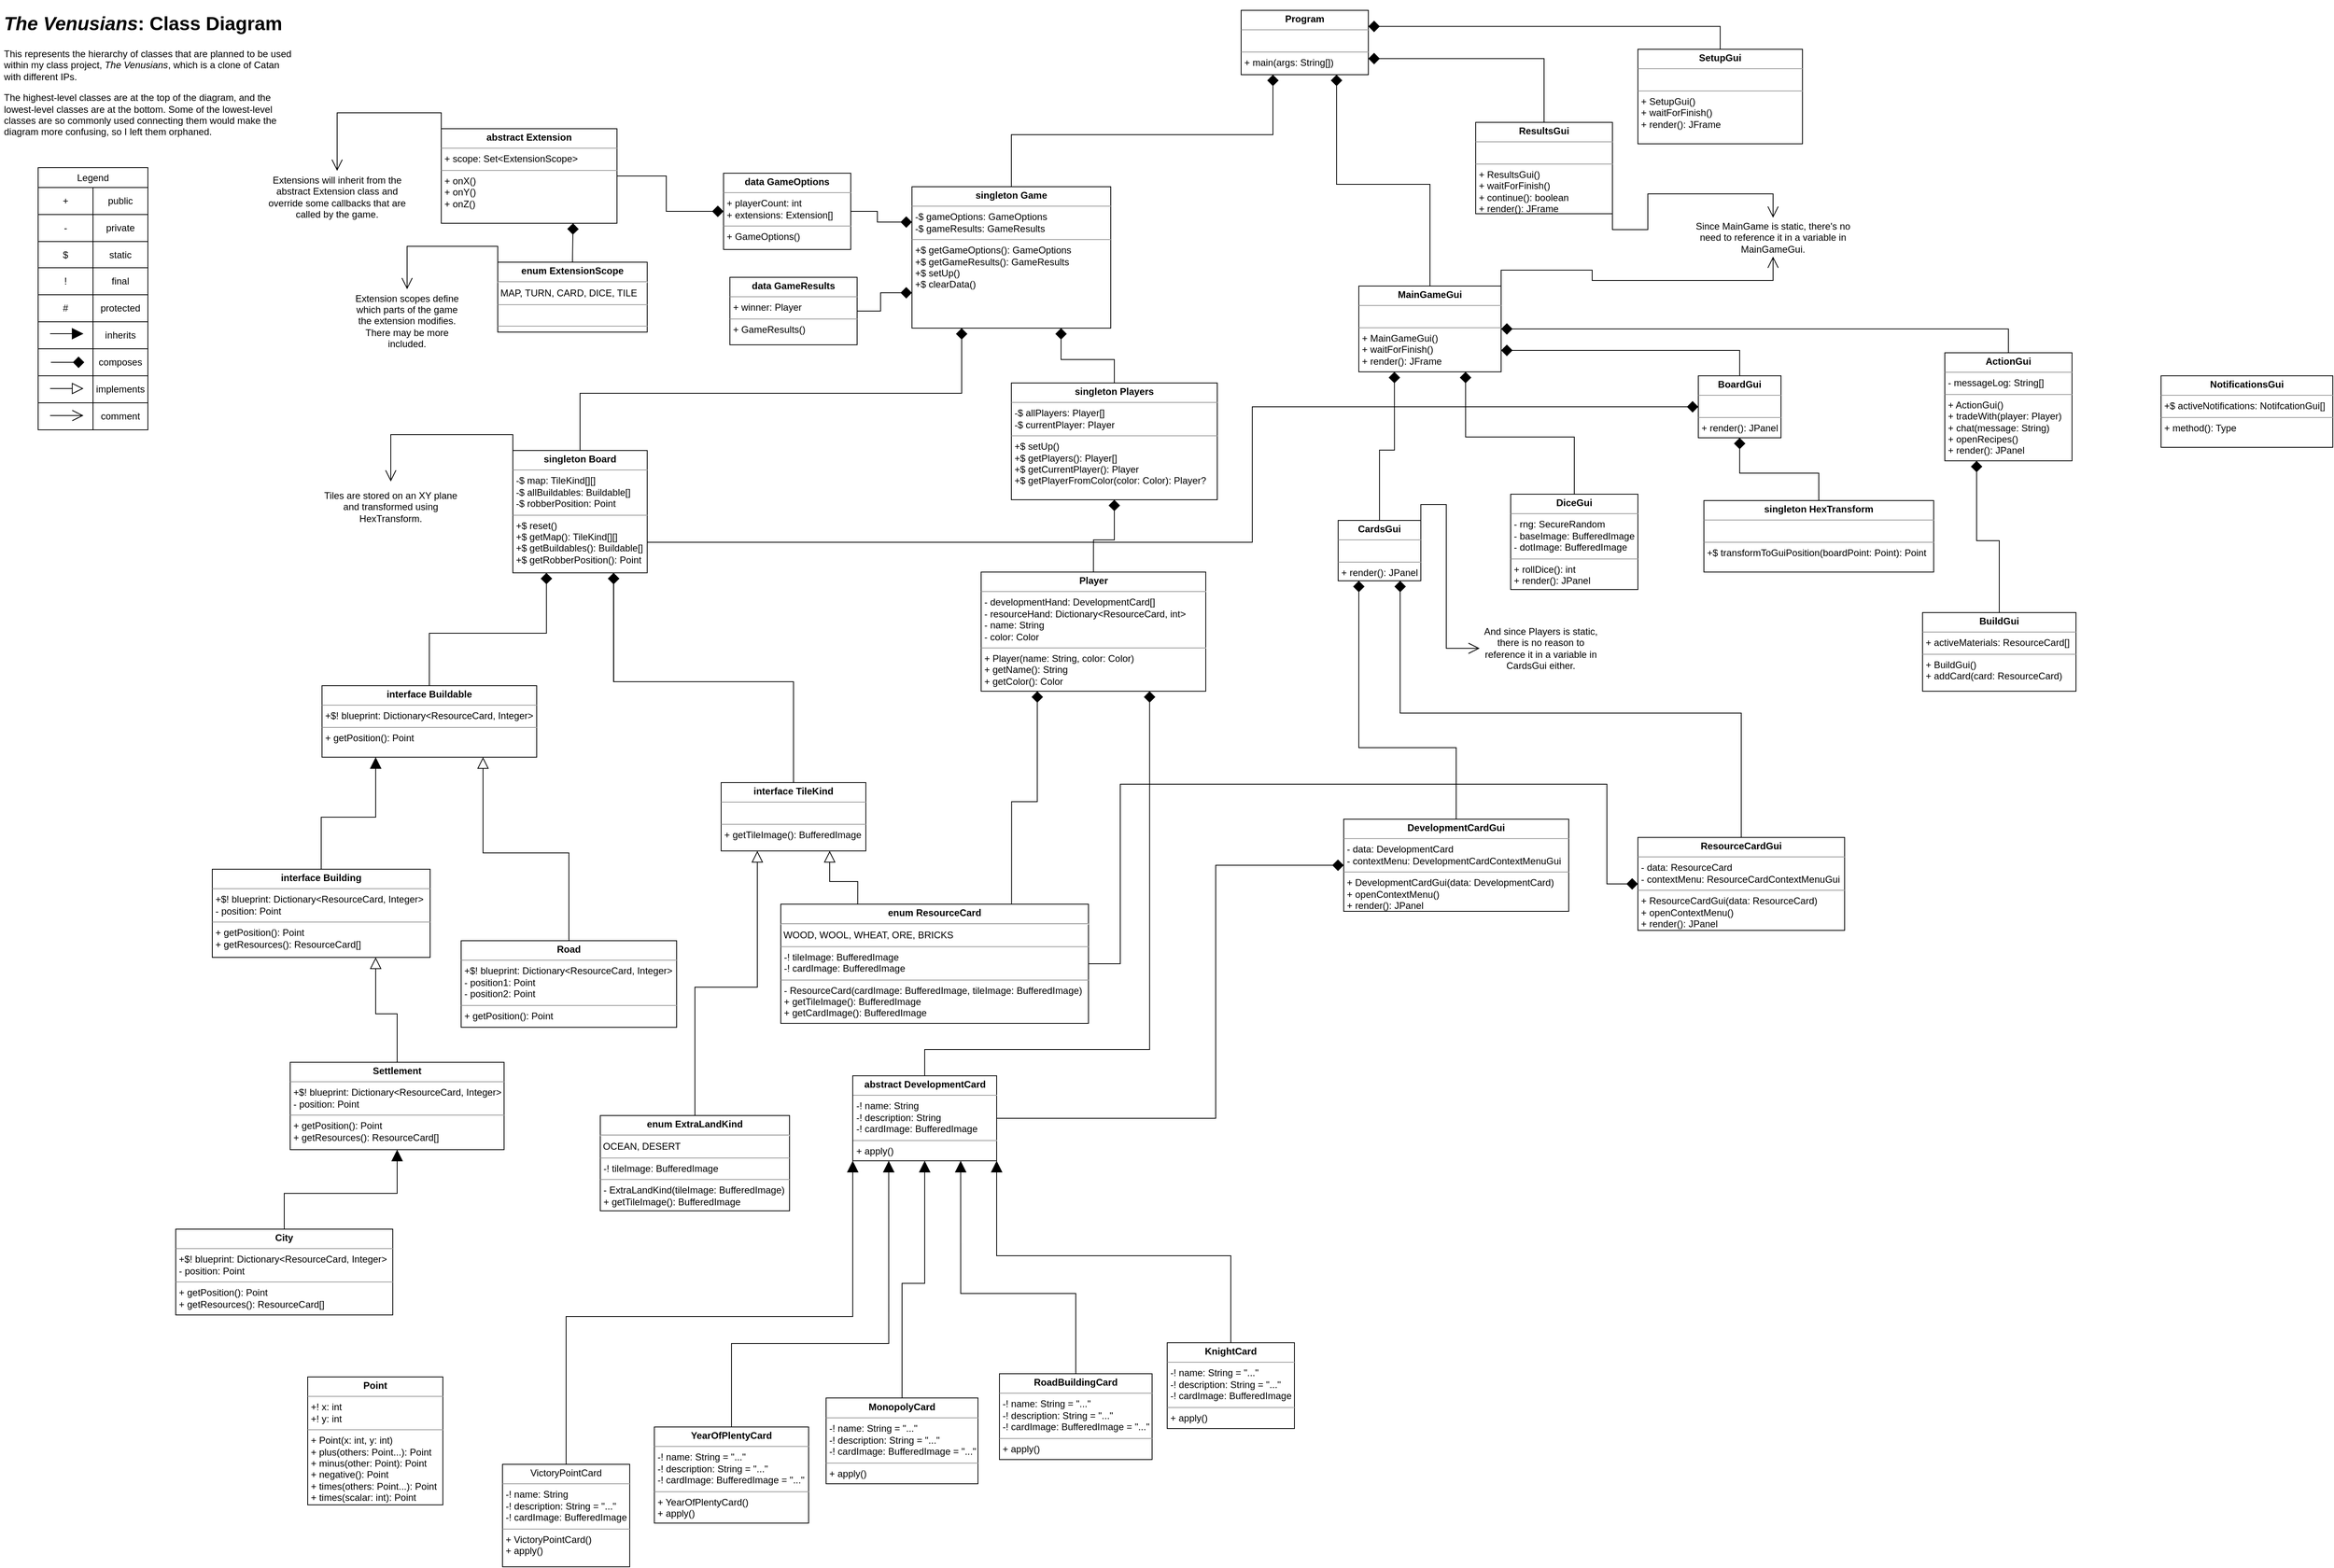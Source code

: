 <mxfile version="15.3.8" type="device"><diagram id="CgwqwNtEmb3e3rUDfWyx" name="Page-1"><mxGraphModel dx="1024" dy="771" grid="0" gridSize="10" guides="1" tooltips="1" connect="1" arrows="1" fold="1" page="1" pageScale="1" pageWidth="1654" pageHeight="2338" math="0" shadow="0"><root><mxCell id="0"/><mxCell id="1" parent="0"/><mxCell id="dPyYBW3zbcXBtMufSd-f-1" value="&lt;p style=&quot;margin: 0px ; margin-top: 4px ; text-align: center&quot;&gt;&lt;b&gt;Program&lt;/b&gt;&lt;/p&gt;&lt;hr size=&quot;1&quot;&gt;&lt;p style=&quot;margin: 0px ; margin-left: 4px&quot;&gt;&lt;br&gt;&lt;/p&gt;&lt;hr size=&quot;1&quot;&gt;&lt;p style=&quot;margin: 0px ; margin-left: 4px&quot;&gt;+ main(args: String[])&lt;/p&gt;" style="verticalAlign=top;align=left;overflow=fill;fontSize=12;fontFamily=Helvetica;html=1;" parent="1" vertex="1"><mxGeometry x="1580" y="30" width="160" height="81" as="geometry"/></mxCell><mxCell id="dPyYBW3zbcXBtMufSd-f-11" style="edgeStyle=orthogonalEdgeStyle;rounded=0;orthogonalLoop=1;jettySize=auto;html=1;exitX=0.5;exitY=0;exitDx=0;exitDy=0;entryX=0.25;entryY=1;entryDx=0;entryDy=0;endArrow=diamond;endFill=1;startSize=6;endSize=12;" parent="1" source="dPyYBW3zbcXBtMufSd-f-2" target="dPyYBW3zbcXBtMufSd-f-1" edge="1"><mxGeometry relative="1" as="geometry"/></mxCell><mxCell id="dPyYBW3zbcXBtMufSd-f-2" value="&lt;p style=&quot;margin: 0px ; margin-top: 4px ; text-align: center&quot;&gt;&lt;b&gt;singleton Game&lt;/b&gt;&lt;/p&gt;&lt;hr size=&quot;1&quot;&gt;&lt;p style=&quot;margin: 0px ; margin-left: 4px&quot;&gt;-$ gameOptions: GameOptions&lt;/p&gt;&lt;p style=&quot;margin: 0px ; margin-left: 4px&quot;&gt;-$ gameResults: GameResults&lt;/p&gt;&lt;hr size=&quot;1&quot;&gt;&lt;p style=&quot;margin: 0px ; margin-left: 4px&quot;&gt;+$ getGameOptions(): GameOptions&lt;/p&gt;&lt;p style=&quot;margin: 0px ; margin-left: 4px&quot;&gt;+$ getGameResults(): GameResults&lt;/p&gt;&lt;p style=&quot;margin: 0px ; margin-left: 4px&quot;&gt;+$ setUp()&lt;/p&gt;&lt;p style=&quot;margin: 0px ; margin-left: 4px&quot;&gt;+$ clearData()&lt;/p&gt;" style="verticalAlign=top;align=left;overflow=fill;fontSize=12;fontFamily=Helvetica;html=1;" parent="1" vertex="1"><mxGeometry x="1166" y="252" width="250" height="178" as="geometry"/></mxCell><mxCell id="dPyYBW3zbcXBtMufSd-f-10" style="edgeStyle=orthogonalEdgeStyle;rounded=0;orthogonalLoop=1;jettySize=auto;html=1;exitX=0.5;exitY=0;exitDx=0;exitDy=0;entryX=0.25;entryY=1;entryDx=0;entryDy=0;endArrow=diamond;endFill=1;startSize=6;endSize=12;" parent="1" source="dPyYBW3zbcXBtMufSd-f-3" target="dPyYBW3zbcXBtMufSd-f-2" edge="1"><mxGeometry relative="1" as="geometry"/></mxCell><mxCell id="lQb-4pIWXaa014ZYQfIH-14" style="edgeStyle=orthogonalEdgeStyle;rounded=0;orthogonalLoop=1;jettySize=auto;html=1;exitX=1;exitY=0.75;exitDx=0;exitDy=0;entryX=0;entryY=0.5;entryDx=0;entryDy=0;endArrow=diamond;endFill=1;endSize=12;" parent="1" source="dPyYBW3zbcXBtMufSd-f-3" target="dPyYBW3zbcXBtMufSd-f-30" edge="1"><mxGeometry relative="1" as="geometry"><Array as="points"><mxPoint x="1594" y="699"/><mxPoint x="1594" y="529"/></Array></mxGeometry></mxCell><mxCell id="lQb-4pIWXaa014ZYQfIH-18" style="edgeStyle=orthogonalEdgeStyle;rounded=0;orthogonalLoop=1;jettySize=auto;html=1;exitX=0;exitY=0;exitDx=0;exitDy=0;entryX=0.5;entryY=0;entryDx=0;entryDy=0;endArrow=open;endFill=0;endSize=12;" parent="1" source="dPyYBW3zbcXBtMufSd-f-3" target="lQb-4pIWXaa014ZYQfIH-17" edge="1"><mxGeometry relative="1" as="geometry"/></mxCell><mxCell id="dPyYBW3zbcXBtMufSd-f-3" value="&lt;p style=&quot;margin: 0px ; margin-top: 4px ; text-align: center&quot;&gt;&lt;b&gt;singleton Board&lt;/b&gt;&lt;/p&gt;&lt;hr size=&quot;1&quot;&gt;&lt;p style=&quot;margin: 0px ; margin-left: 4px&quot;&gt;-$ map: TileKind[][]&lt;/p&gt;&lt;p style=&quot;margin: 0px ; margin-left: 4px&quot;&gt;-$ allBuildables: Buildable[]&lt;/p&gt;&lt;p style=&quot;margin: 0px ; margin-left: 4px&quot;&gt;-$ robberPosition: Point&lt;/p&gt;&lt;hr size=&quot;1&quot;&gt;&lt;p style=&quot;margin: 0px ; margin-left: 4px&quot;&gt;+$ reset()&lt;/p&gt;&lt;p style=&quot;margin: 0px ; margin-left: 4px&quot;&gt;+$ getMap(): TileKind[][]&lt;/p&gt;&lt;p style=&quot;margin: 0px ; margin-left: 4px&quot;&gt;+$ getBuildables(): Buildable[]&lt;/p&gt;&lt;p style=&quot;margin: 0px ; margin-left: 4px&quot;&gt;+$ getRobberPosition(): Point&lt;/p&gt;" style="verticalAlign=top;align=left;overflow=fill;fontSize=12;fontFamily=Helvetica;html=1;" parent="1" vertex="1"><mxGeometry x="664" y="584" width="169" height="154" as="geometry"/></mxCell><mxCell id="dPyYBW3zbcXBtMufSd-f-7" style="edgeStyle=orthogonalEdgeStyle;rounded=0;orthogonalLoop=1;jettySize=auto;html=1;exitX=0.5;exitY=0;exitDx=0;exitDy=0;entryX=0.5;entryY=1;entryDx=0;entryDy=0;endArrow=diamond;endFill=1;startSize=6;endSize=12;" parent="1" source="dPyYBW3zbcXBtMufSd-f-4" target="dPyYBW3zbcXBtMufSd-f-5" edge="1"><mxGeometry relative="1" as="geometry"/></mxCell><mxCell id="dPyYBW3zbcXBtMufSd-f-4" value="&lt;p style=&quot;margin: 0px ; margin-top: 4px ; text-align: center&quot;&gt;&lt;b&gt;Player&lt;/b&gt;&lt;/p&gt;&lt;hr size=&quot;1&quot;&gt;&lt;p style=&quot;margin: 0px ; margin-left: 4px&quot;&gt;- developmentHand: DevelopmentCard[]&lt;/p&gt;&lt;p style=&quot;margin: 0px ; margin-left: 4px&quot;&gt;- resourceHand: Dictionary&amp;lt;ResourceCard, int&amp;gt;&lt;/p&gt;&lt;p style=&quot;margin: 0px ; margin-left: 4px&quot;&gt;- name: String&lt;/p&gt;&lt;p style=&quot;margin: 0px ; margin-left: 4px&quot;&gt;- color: Color&lt;/p&gt;&lt;hr size=&quot;1&quot;&gt;&lt;p style=&quot;margin: 0px ; margin-left: 4px&quot;&gt;+ Player(name: String, color: Color)&lt;/p&gt;&lt;p style=&quot;margin: 0px ; margin-left: 4px&quot;&gt;+ getName(): String&lt;/p&gt;&lt;p style=&quot;margin: 0px ; margin-left: 4px&quot;&gt;+ getColor(): Color&lt;/p&gt;" style="verticalAlign=top;align=left;overflow=fill;fontSize=12;fontFamily=Helvetica;html=1;" parent="1" vertex="1"><mxGeometry x="1253" y="737" width="282.5" height="150" as="geometry"/></mxCell><mxCell id="dPyYBW3zbcXBtMufSd-f-8" style="edgeStyle=orthogonalEdgeStyle;rounded=0;orthogonalLoop=1;jettySize=auto;html=1;exitX=0.5;exitY=0;exitDx=0;exitDy=0;entryX=0.75;entryY=1;entryDx=0;entryDy=0;endArrow=diamond;endFill=1;startSize=6;endSize=12;" parent="1" source="dPyYBW3zbcXBtMufSd-f-5" target="dPyYBW3zbcXBtMufSd-f-2" edge="1"><mxGeometry relative="1" as="geometry"/></mxCell><mxCell id="dPyYBW3zbcXBtMufSd-f-5" value="&lt;p style=&quot;margin: 0px ; margin-top: 4px ; text-align: center&quot;&gt;&lt;b&gt;singleton Players&lt;/b&gt;&lt;/p&gt;&lt;hr size=&quot;1&quot;&gt;&lt;p style=&quot;margin: 0px ; margin-left: 4px&quot;&gt;-$ allPlayers: Player[]&lt;/p&gt;&lt;p style=&quot;margin: 0px ; margin-left: 4px&quot;&gt;-$ currentPlayer: Player&lt;/p&gt;&lt;hr size=&quot;1&quot;&gt;&lt;p style=&quot;margin: 0px ; margin-left: 4px&quot;&gt;&lt;span&gt;+$ setUp()&lt;/span&gt;&lt;br&gt;&lt;/p&gt;&lt;p style=&quot;margin: 0px ; margin-left: 4px&quot;&gt;+$ getPlayers(): Player[]&lt;/p&gt;&lt;p style=&quot;margin: 0px ; margin-left: 4px&quot;&gt;+$ getCurrentPlayer(): Player&lt;/p&gt;&lt;p style=&quot;margin: 0px ; margin-left: 4px&quot;&gt;+$ getPlayerFromColor(color: Color): Player?&lt;/p&gt;" style="verticalAlign=top;align=left;overflow=fill;fontSize=12;fontFamily=Helvetica;html=1;" parent="1" vertex="1"><mxGeometry x="1291" y="499" width="259" height="147" as="geometry"/></mxCell><mxCell id="dPyYBW3zbcXBtMufSd-f-9" value="&lt;p style=&quot;margin: 0px ; margin-top: 4px ; text-align: center&quot;&gt;&lt;b&gt;Point&lt;/b&gt;&lt;/p&gt;&lt;hr size=&quot;1&quot;&gt;&lt;p style=&quot;margin: 0px ; margin-left: 4px&quot;&gt;+! x: int&lt;/p&gt;&lt;p style=&quot;margin: 0px ; margin-left: 4px&quot;&gt;+! y: int&lt;/p&gt;&lt;hr size=&quot;1&quot;&gt;&lt;p style=&quot;margin: 0px ; margin-left: 4px&quot;&gt;+ Point(x: int, y: int)&lt;/p&gt;&lt;p style=&quot;margin: 0px ; margin-left: 4px&quot;&gt;+ plus(others: Point...): Point&lt;/p&gt;&lt;p style=&quot;margin: 0px ; margin-left: 4px&quot;&gt;+ minus(other: Point): Point&lt;/p&gt;&lt;p style=&quot;margin: 0px ; margin-left: 4px&quot;&gt;+ negative(): Point&lt;/p&gt;&lt;p style=&quot;margin: 0px ; margin-left: 4px&quot;&gt;+ times(others: Point...): Point&lt;/p&gt;&lt;p style=&quot;margin: 0px ; margin-left: 4px&quot;&gt;+ times(scalar: int): Point&lt;/p&gt;" style="verticalAlign=top;align=left;overflow=fill;fontSize=12;fontFamily=Helvetica;html=1;" parent="1" vertex="1"><mxGeometry x="406" y="1750" width="170" height="161" as="geometry"/></mxCell><mxCell id="dPyYBW3zbcXBtMufSd-f-31" style="edgeStyle=orthogonalEdgeStyle;rounded=0;orthogonalLoop=1;jettySize=auto;html=1;exitX=0.5;exitY=0;exitDx=0;exitDy=0;entryX=0.25;entryY=1;entryDx=0;entryDy=0;endArrow=diamond;endFill=1;startSize=6;endSize=12;" parent="1" source="dPyYBW3zbcXBtMufSd-f-13" target="dPyYBW3zbcXBtMufSd-f-3" edge="1"><mxGeometry relative="1" as="geometry"/></mxCell><mxCell id="dPyYBW3zbcXBtMufSd-f-13" value="&lt;p style=&quot;margin: 0px ; margin-top: 4px ; text-align: center&quot;&gt;&lt;b&gt;interface Buildable&lt;/b&gt;&lt;/p&gt;&lt;hr size=&quot;1&quot;&gt;&lt;p style=&quot;margin: 0px ; margin-left: 4px&quot;&gt;&lt;span&gt;+$! blueprint: Dictionary&amp;lt;ResourceCard, Integer&amp;gt;&lt;/span&gt;&lt;br&gt;&lt;/p&gt;&lt;hr size=&quot;1&quot;&gt;&lt;p style=&quot;margin: 0px ; margin-left: 4px&quot;&gt;+ getPosition(): Point&lt;/p&gt;" style="verticalAlign=top;align=left;overflow=fill;fontSize=12;fontFamily=Helvetica;html=1;" parent="1" vertex="1"><mxGeometry x="424" y="880" width="270" height="90" as="geometry"/></mxCell><mxCell id="dPyYBW3zbcXBtMufSd-f-15" style="edgeStyle=orthogonalEdgeStyle;rounded=0;orthogonalLoop=1;jettySize=auto;html=1;exitX=0.5;exitY=0;exitDx=0;exitDy=0;entryX=0.75;entryY=1;entryDx=0;entryDy=0;endArrow=block;endFill=0;startSize=6;endSize=12;" parent="1" source="dPyYBW3zbcXBtMufSd-f-14" target="dPyYBW3zbcXBtMufSd-f-13" edge="1"><mxGeometry relative="1" as="geometry"/></mxCell><mxCell id="dPyYBW3zbcXBtMufSd-f-14" value="&lt;p style=&quot;margin: 0px ; margin-top: 4px ; text-align: center&quot;&gt;&lt;b&gt;Road&lt;/b&gt;&lt;/p&gt;&lt;hr size=&quot;1&quot;&gt;&lt;p style=&quot;margin: 0px ; margin-left: 4px&quot;&gt;&lt;span&gt;+$! blueprint: Dictionary&amp;lt;ResourceCard, Integer&amp;gt;&lt;/span&gt;&lt;br&gt;&lt;/p&gt;&lt;p style=&quot;margin: 0px ; margin-left: 4px&quot;&gt;&lt;span&gt;- position1: Point&lt;/span&gt;&lt;/p&gt;&lt;p style=&quot;margin: 0px ; margin-left: 4px&quot;&gt;&lt;span&gt;- position2: Point&lt;/span&gt;&lt;/p&gt;&lt;hr size=&quot;1&quot;&gt;&lt;p style=&quot;margin: 0px ; margin-left: 4px&quot;&gt;+ getPosition(): Point&lt;/p&gt;" style="verticalAlign=top;align=left;overflow=fill;fontSize=12;fontFamily=Helvetica;html=1;" parent="1" vertex="1"><mxGeometry x="599" y="1201" width="271" height="109" as="geometry"/></mxCell><mxCell id="dPyYBW3zbcXBtMufSd-f-20" style="edgeStyle=orthogonalEdgeStyle;rounded=0;orthogonalLoop=1;jettySize=auto;html=1;exitX=0.5;exitY=0;exitDx=0;exitDy=0;entryX=0.75;entryY=1;entryDx=0;entryDy=0;endArrow=block;endFill=0;startSize=6;endSize=12;" parent="1" source="dPyYBW3zbcXBtMufSd-f-16" target="dPyYBW3zbcXBtMufSd-f-18" edge="1"><mxGeometry relative="1" as="geometry"/></mxCell><mxCell id="dPyYBW3zbcXBtMufSd-f-16" value="&lt;p style=&quot;margin: 0px ; margin-top: 4px ; text-align: center&quot;&gt;&lt;b&gt;Settlement&lt;/b&gt;&lt;/p&gt;&lt;hr size=&quot;1&quot;&gt;&lt;p style=&quot;margin: 0px ; margin-left: 4px&quot;&gt;+$! blueprint: Dictionary&amp;lt;ResourceCard, Integer&amp;gt;&lt;/p&gt;&lt;p style=&quot;margin: 0px ; margin-left: 4px&quot;&gt;- position: Point&lt;/p&gt;&lt;hr size=&quot;1&quot;&gt;&lt;p style=&quot;margin: 0px ; margin-left: 4px&quot;&gt;+ getPosition(): Point&lt;/p&gt;&lt;p style=&quot;margin: 0px ; margin-left: 4px&quot;&gt;+ getResources(): ResourceCard[]&lt;/p&gt;" style="verticalAlign=top;align=left;overflow=fill;fontSize=12;fontFamily=Helvetica;html=1;" parent="1" vertex="1"><mxGeometry x="384" y="1354" width="269" height="110" as="geometry"/></mxCell><mxCell id="dPyYBW3zbcXBtMufSd-f-21" style="edgeStyle=orthogonalEdgeStyle;rounded=0;orthogonalLoop=1;jettySize=auto;html=1;exitX=0.5;exitY=0;exitDx=0;exitDy=0;entryX=0.5;entryY=1;entryDx=0;entryDy=0;endArrow=block;endFill=1;startSize=6;endSize=12;" parent="1" source="dPyYBW3zbcXBtMufSd-f-17" target="dPyYBW3zbcXBtMufSd-f-16" edge="1"><mxGeometry relative="1" as="geometry"/></mxCell><mxCell id="dPyYBW3zbcXBtMufSd-f-17" value="&lt;p style=&quot;margin: 0px ; margin-top: 4px ; text-align: center&quot;&gt;&lt;b&gt;City&lt;/b&gt;&lt;/p&gt;&lt;hr size=&quot;1&quot;&gt;&lt;p style=&quot;margin: 0px ; margin-left: 4px&quot;&gt;+$! blueprint: Dictionary&amp;lt;ResourceCard, Integer&amp;gt;&lt;/p&gt;&lt;p style=&quot;margin: 0px ; margin-left: 4px&quot;&gt;- position: Point&lt;/p&gt;&lt;hr size=&quot;1&quot;&gt;&lt;p style=&quot;margin: 0px ; margin-left: 4px&quot;&gt;+ getPosition(): Point&lt;/p&gt;&lt;p style=&quot;margin: 0px ; margin-left: 4px&quot;&gt;+ getResources(): ResourceCard[]&lt;/p&gt;" style="verticalAlign=top;align=left;overflow=fill;fontSize=12;fontFamily=Helvetica;html=1;" parent="1" vertex="1"><mxGeometry x="240" y="1564" width="273" height="108" as="geometry"/></mxCell><mxCell id="dPyYBW3zbcXBtMufSd-f-19" style="edgeStyle=orthogonalEdgeStyle;rounded=0;orthogonalLoop=1;jettySize=auto;html=1;exitX=0.5;exitY=0;exitDx=0;exitDy=0;entryX=0.25;entryY=1;entryDx=0;entryDy=0;endArrow=block;endFill=1;startSize=6;endSize=12;" parent="1" source="dPyYBW3zbcXBtMufSd-f-18" target="dPyYBW3zbcXBtMufSd-f-13" edge="1"><mxGeometry relative="1" as="geometry"/></mxCell><mxCell id="dPyYBW3zbcXBtMufSd-f-18" value="&lt;p style=&quot;margin: 0px ; margin-top: 4px ; text-align: center&quot;&gt;&lt;b&gt;interface Building&lt;/b&gt;&lt;/p&gt;&lt;hr size=&quot;1&quot;&gt;&lt;p style=&quot;margin: 0px ; margin-left: 4px&quot;&gt;+$! blueprint: Dictionary&amp;lt;ResourceCard, Integer&amp;gt;&lt;/p&gt;&lt;p style=&quot;margin: 0px ; margin-left: 4px&quot;&gt;- position: Point&lt;/p&gt;&lt;hr size=&quot;1&quot;&gt;&lt;p style=&quot;margin: 0px ; margin-left: 4px&quot;&gt;+ getPosition(): Point&lt;/p&gt;&lt;p style=&quot;margin: 0px ; margin-left: 4px&quot;&gt;+ getResources(): ResourceCard[]&lt;/p&gt;" style="verticalAlign=top;align=left;overflow=fill;fontSize=12;fontFamily=Helvetica;html=1;" parent="1" vertex="1"><mxGeometry x="286" y="1111" width="274" height="111" as="geometry"/></mxCell><mxCell id="dPyYBW3zbcXBtMufSd-f-23" style="edgeStyle=orthogonalEdgeStyle;rounded=0;orthogonalLoop=1;jettySize=auto;html=1;exitX=0.5;exitY=0;exitDx=0;exitDy=0;entryX=0.75;entryY=1;entryDx=0;entryDy=0;endArrow=diamond;endFill=1;startSize=6;endSize=12;" parent="1" source="dPyYBW3zbcXBtMufSd-f-22" target="dPyYBW3zbcXBtMufSd-f-1" edge="1"><mxGeometry relative="1" as="geometry"/></mxCell><mxCell id="lQb-4pIWXaa014ZYQfIH-30" style="edgeStyle=orthogonalEdgeStyle;rounded=0;orthogonalLoop=1;jettySize=auto;html=1;exitX=1;exitY=0;exitDx=0;exitDy=0;entryX=0.5;entryY=1;entryDx=0;entryDy=0;endArrow=open;endFill=0;endSize=12;" parent="1" source="dPyYBW3zbcXBtMufSd-f-22" target="lQb-4pIWXaa014ZYQfIH-9" edge="1"><mxGeometry relative="1" as="geometry"/></mxCell><mxCell id="dPyYBW3zbcXBtMufSd-f-22" value="&lt;p style=&quot;margin: 0px ; margin-top: 4px ; text-align: center&quot;&gt;&lt;b&gt;MainGameGui&lt;/b&gt;&lt;/p&gt;&lt;hr size=&quot;1&quot;&gt;&lt;p style=&quot;margin: 0px ; margin-left: 4px&quot;&gt;&lt;br&gt;&lt;/p&gt;&lt;hr size=&quot;1&quot;&gt;&lt;p style=&quot;margin: 0px ; margin-left: 4px&quot;&gt;+ MainGameGui()&lt;/p&gt;&lt;p style=&quot;margin: 0px ; margin-left: 4px&quot;&gt;+ waitForFinish()&lt;/p&gt;&lt;p style=&quot;margin: 0px ; margin-left: 4px&quot;&gt;+ render(): JFrame&lt;/p&gt;" style="verticalAlign=top;align=left;overflow=fill;fontSize=12;fontFamily=Helvetica;html=1;" parent="1" vertex="1"><mxGeometry x="1728" y="377" width="179" height="108" as="geometry"/></mxCell><mxCell id="dPyYBW3zbcXBtMufSd-f-27" style="edgeStyle=orthogonalEdgeStyle;rounded=0;orthogonalLoop=1;jettySize=auto;html=1;exitX=0.5;exitY=0;exitDx=0;exitDy=0;entryX=1;entryY=0.25;entryDx=0;entryDy=0;endArrow=diamond;endFill=1;startSize=6;endSize=12;" parent="1" source="dPyYBW3zbcXBtMufSd-f-24" target="dPyYBW3zbcXBtMufSd-f-1" edge="1"><mxGeometry relative="1" as="geometry"/></mxCell><mxCell id="dPyYBW3zbcXBtMufSd-f-24" value="&lt;p style=&quot;margin: 0px ; margin-top: 4px ; text-align: center&quot;&gt;&lt;b&gt;SetupGui&lt;/b&gt;&lt;/p&gt;&lt;hr size=&quot;1&quot;&gt;&lt;p style=&quot;margin: 0px ; margin-left: 4px&quot;&gt;&lt;br&gt;&lt;/p&gt;&lt;hr size=&quot;1&quot;&gt;&lt;p style=&quot;margin: 0px ; margin-left: 4px&quot;&gt;+ SetupGui()&lt;/p&gt;&lt;p style=&quot;margin: 0px ; margin-left: 4px&quot;&gt;+ waitForFinish()&lt;/p&gt;&lt;p style=&quot;margin: 0px ; margin-left: 4px&quot;&gt;+ render(): JFrame&lt;/p&gt;" style="verticalAlign=top;align=left;overflow=fill;fontSize=12;fontFamily=Helvetica;html=1;" parent="1" vertex="1"><mxGeometry x="2079" y="79" width="207" height="119" as="geometry"/></mxCell><mxCell id="dPyYBW3zbcXBtMufSd-f-26" style="edgeStyle=orthogonalEdgeStyle;rounded=0;orthogonalLoop=1;jettySize=auto;html=1;exitX=0.5;exitY=0;exitDx=0;exitDy=0;entryX=1;entryY=0.75;entryDx=0;entryDy=0;endArrow=diamond;endFill=1;startSize=6;endSize=12;" parent="1" source="dPyYBW3zbcXBtMufSd-f-25" target="dPyYBW3zbcXBtMufSd-f-1" edge="1"><mxGeometry relative="1" as="geometry"/></mxCell><mxCell id="um70ZHuYlD0APEIAR8yA-4" value="" style="edgeStyle=orthogonalEdgeStyle;rounded=0;orthogonalLoop=1;jettySize=auto;html=1;endArrow=open;endFill=0;endSize=12;exitX=1;exitY=1;exitDx=0;exitDy=0;" parent="1" source="dPyYBW3zbcXBtMufSd-f-25" target="lQb-4pIWXaa014ZYQfIH-9" edge="1"><mxGeometry relative="1" as="geometry"/></mxCell><mxCell id="dPyYBW3zbcXBtMufSd-f-25" value="&lt;p style=&quot;margin: 0px ; margin-top: 4px ; text-align: center&quot;&gt;&lt;b&gt;ResultsGui&lt;/b&gt;&lt;/p&gt;&lt;hr size=&quot;1&quot;&gt;&lt;p style=&quot;margin: 0px ; margin-left: 4px&quot;&gt;&lt;br&gt;&lt;/p&gt;&lt;hr size=&quot;1&quot;&gt;&lt;p style=&quot;margin: 0px ; margin-left: 4px&quot;&gt;+ ResultsGui()&lt;/p&gt;&lt;p style=&quot;margin: 0px ; margin-left: 4px&quot;&gt;+ waitForFinish()&lt;/p&gt;&lt;p style=&quot;margin: 0px ; margin-left: 4px&quot;&gt;+ continue(): boolean&lt;/p&gt;&lt;p style=&quot;margin: 0px ; margin-left: 4px&quot;&gt;+ render(): JFrame&lt;/p&gt;" style="verticalAlign=top;align=left;overflow=fill;fontSize=12;fontFamily=Helvetica;html=1;" parent="1" vertex="1"><mxGeometry x="1875" y="171" width="172" height="115" as="geometry"/></mxCell><mxCell id="dPyYBW3zbcXBtMufSd-f-41" style="edgeStyle=orthogonalEdgeStyle;rounded=0;orthogonalLoop=1;jettySize=auto;html=1;exitX=1;exitY=0.5;exitDx=0;exitDy=0;entryX=0;entryY=0.25;entryDx=0;entryDy=0;endArrow=diamond;endFill=1;startSize=6;endSize=12;" parent="1" source="dPyYBW3zbcXBtMufSd-f-28" target="dPyYBW3zbcXBtMufSd-f-2" edge="1"><mxGeometry relative="1" as="geometry"/></mxCell><mxCell id="dPyYBW3zbcXBtMufSd-f-28" value="&lt;p style=&quot;margin: 0px ; margin-top: 4px ; text-align: center&quot;&gt;&lt;b&gt;data GameOptions&lt;/b&gt;&lt;/p&gt;&lt;hr size=&quot;1&quot;&gt;&lt;p style=&quot;margin: 0px ; margin-left: 4px&quot;&gt;+ playerCount: int&lt;/p&gt;&lt;p style=&quot;margin: 0px ; margin-left: 4px&quot;&gt;+ extensions: Extension[]&lt;/p&gt;&lt;hr size=&quot;1&quot;&gt;&lt;p style=&quot;margin: 0px ; margin-left: 4px&quot;&gt;+ GameOptions()&lt;/p&gt;" style="verticalAlign=top;align=left;overflow=fill;fontSize=12;fontFamily=Helvetica;html=1;" parent="1" vertex="1"><mxGeometry x="929" y="235" width="160" height="96" as="geometry"/></mxCell><mxCell id="dPyYBW3zbcXBtMufSd-f-42" style="edgeStyle=orthogonalEdgeStyle;rounded=0;orthogonalLoop=1;jettySize=auto;html=1;exitX=1;exitY=0.5;exitDx=0;exitDy=0;entryX=0;entryY=0.75;entryDx=0;entryDy=0;endArrow=diamond;endFill=1;startSize=6;endSize=12;" parent="1" source="dPyYBW3zbcXBtMufSd-f-29" target="dPyYBW3zbcXBtMufSd-f-2" edge="1"><mxGeometry relative="1" as="geometry"/></mxCell><mxCell id="dPyYBW3zbcXBtMufSd-f-29" value="&lt;p style=&quot;margin: 0px ; margin-top: 4px ; text-align: center&quot;&gt;&lt;b&gt;data GameResults&lt;/b&gt;&lt;/p&gt;&lt;hr size=&quot;1&quot;&gt;&lt;p style=&quot;margin: 0px ; margin-left: 4px&quot;&gt;+ winner: Player&lt;/p&gt;&lt;hr size=&quot;1&quot;&gt;&lt;p style=&quot;margin: 0px ; margin-left: 4px&quot;&gt;+ GameResults()&lt;/p&gt;" style="verticalAlign=top;align=left;overflow=fill;fontSize=12;fontFamily=Helvetica;html=1;" parent="1" vertex="1"><mxGeometry x="937" y="366" width="160" height="85" as="geometry"/></mxCell><mxCell id="dPyYBW3zbcXBtMufSd-f-43" style="edgeStyle=orthogonalEdgeStyle;rounded=0;orthogonalLoop=1;jettySize=auto;html=1;exitX=0.5;exitY=0;exitDx=0;exitDy=0;entryX=1;entryY=0.75;entryDx=0;entryDy=0;endArrow=diamond;endFill=1;startSize=6;endSize=12;" parent="1" source="dPyYBW3zbcXBtMufSd-f-30" target="dPyYBW3zbcXBtMufSd-f-22" edge="1"><mxGeometry relative="1" as="geometry"/></mxCell><mxCell id="dPyYBW3zbcXBtMufSd-f-30" value="&lt;p style=&quot;margin: 0px ; margin-top: 4px ; text-align: center&quot;&gt;&lt;b&gt;BoardGui&lt;/b&gt;&lt;/p&gt;&lt;hr size=&quot;1&quot;&gt;&lt;p style=&quot;margin: 0px ; margin-left: 4px&quot;&gt;&lt;br&gt;&lt;/p&gt;&lt;hr size=&quot;1&quot;&gt;&lt;p style=&quot;margin: 0px ; margin-left: 4px&quot;&gt;+ render(): JPanel&lt;/p&gt;" style="verticalAlign=top;align=left;overflow=fill;fontSize=12;fontFamily=Helvetica;html=1;" parent="1" vertex="1"><mxGeometry x="2155" y="490" width="104" height="78" as="geometry"/></mxCell><mxCell id="dPyYBW3zbcXBtMufSd-f-37" style="edgeStyle=orthogonalEdgeStyle;rounded=0;orthogonalLoop=1;jettySize=auto;html=1;exitX=0.25;exitY=0;exitDx=0;exitDy=0;entryX=0.75;entryY=1;entryDx=0;entryDy=0;endArrow=block;endFill=0;startSize=6;endSize=12;" parent="1" source="dPyYBW3zbcXBtMufSd-f-32" target="dPyYBW3zbcXBtMufSd-f-35" edge="1"><mxGeometry relative="1" as="geometry"/></mxCell><mxCell id="dPyYBW3zbcXBtMufSd-f-51" style="edgeStyle=orthogonalEdgeStyle;rounded=0;orthogonalLoop=1;jettySize=auto;html=1;exitX=0.75;exitY=0;exitDx=0;exitDy=0;entryX=0.25;entryY=1;entryDx=0;entryDy=0;endArrow=diamond;endFill=1;startSize=6;endSize=12;" parent="1" source="dPyYBW3zbcXBtMufSd-f-32" target="dPyYBW3zbcXBtMufSd-f-4" edge="1"><mxGeometry relative="1" as="geometry"/></mxCell><mxCell id="lQb-4pIWXaa014ZYQfIH-6" style="edgeStyle=orthogonalEdgeStyle;rounded=0;orthogonalLoop=1;jettySize=auto;html=1;exitX=1;exitY=0.5;exitDx=0;exitDy=0;entryX=0;entryY=0.5;entryDx=0;entryDy=0;endArrow=diamond;endFill=1;endSize=12;" parent="1" source="dPyYBW3zbcXBtMufSd-f-32" target="lQb-4pIWXaa014ZYQfIH-2" edge="1"><mxGeometry relative="1" as="geometry"><Array as="points"><mxPoint x="1428" y="1230"/><mxPoint x="1428" y="1004"/><mxPoint x="2040" y="1004"/><mxPoint x="2040" y="1130"/></Array></mxGeometry></mxCell><mxCell id="dPyYBW3zbcXBtMufSd-f-32" value="&lt;p style=&quot;margin: 0px ; margin-top: 4px ; text-align: center&quot;&gt;&lt;b&gt;enum ResourceCard&lt;/b&gt;&lt;/p&gt;&lt;hr&gt;&amp;nbsp;WOOD, WOOL, WHEAT, ORE, BRICKS&lt;hr size=&quot;1&quot;&gt;&lt;p style=&quot;margin: 0px ; margin-left: 4px&quot;&gt;-! tileImage: BufferedImage&lt;/p&gt;&lt;p style=&quot;margin: 0px ; margin-left: 4px&quot;&gt;-! cardImage: BufferedImage&lt;/p&gt;&lt;hr size=&quot;1&quot;&gt;&lt;p style=&quot;margin: 0px ; margin-left: 4px&quot;&gt;- ResourceCard(cardImage: BufferedImage, tileImage: BufferedImage)&lt;/p&gt;&lt;p style=&quot;margin: 0px ; margin-left: 4px&quot;&gt;+ getTileImage(): BufferedImage&lt;/p&gt;&lt;p style=&quot;margin: 0px ; margin-left: 4px&quot;&gt;+ getCardImage(): BufferedImage&lt;/p&gt;" style="verticalAlign=top;align=left;overflow=fill;fontSize=12;fontFamily=Helvetica;html=1;" parent="1" vertex="1"><mxGeometry x="1001" y="1155" width="387" height="150" as="geometry"/></mxCell><mxCell id="dPyYBW3zbcXBtMufSd-f-52" style="edgeStyle=orthogonalEdgeStyle;rounded=0;orthogonalLoop=1;jettySize=auto;html=1;exitX=0.5;exitY=0;exitDx=0;exitDy=0;entryX=0.75;entryY=1;entryDx=0;entryDy=0;endArrow=diamond;endFill=1;startSize=6;endSize=12;" parent="1" source="dPyYBW3zbcXBtMufSd-f-33" target="dPyYBW3zbcXBtMufSd-f-4" edge="1"><mxGeometry relative="1" as="geometry"><Array as="points"><mxPoint x="1182" y="1338"/><mxPoint x="1465" y="1338"/></Array></mxGeometry></mxCell><mxCell id="lQb-4pIWXaa014ZYQfIH-5" style="edgeStyle=orthogonalEdgeStyle;rounded=0;orthogonalLoop=1;jettySize=auto;html=1;exitX=1;exitY=0.5;exitDx=0;exitDy=0;entryX=0;entryY=0.5;entryDx=0;entryDy=0;endArrow=diamond;endFill=1;endSize=12;" parent="1" source="dPyYBW3zbcXBtMufSd-f-33" target="dPyYBW3zbcXBtMufSd-f-48" edge="1"><mxGeometry relative="1" as="geometry"><Array as="points"><mxPoint x="1548" y="1425"/><mxPoint x="1548" y="1106"/></Array></mxGeometry></mxCell><mxCell id="dPyYBW3zbcXBtMufSd-f-33" value="&lt;p style=&quot;margin: 0px ; margin-top: 4px ; text-align: center&quot;&gt;&lt;b&gt;abstract DevelopmentCard&lt;/b&gt;&lt;/p&gt;&lt;hr size=&quot;1&quot;&gt;&lt;p style=&quot;margin: 0px ; margin-left: 4px&quot;&gt;-! name: String&lt;/p&gt;&lt;p style=&quot;margin: 0px ; margin-left: 4px&quot;&gt;-! description: String&lt;/p&gt;&lt;p style=&quot;margin: 0px ; margin-left: 4px&quot;&gt;-! cardImage: BufferedImage&lt;/p&gt;&lt;hr size=&quot;1&quot;&gt;&lt;p style=&quot;margin: 0px ; margin-left: 4px&quot;&gt;+ apply()&lt;/p&gt;" style="verticalAlign=top;align=left;overflow=fill;fontSize=12;fontFamily=Helvetica;html=1;" parent="1" vertex="1"><mxGeometry x="1091.5" y="1371" width="181" height="107" as="geometry"/></mxCell><mxCell id="dPyYBW3zbcXBtMufSd-f-49" style="edgeStyle=orthogonalEdgeStyle;rounded=0;orthogonalLoop=1;jettySize=auto;html=1;exitX=0.5;exitY=0;exitDx=0;exitDy=0;entryX=0.25;entryY=1;entryDx=0;entryDy=0;endArrow=block;endFill=0;startSize=6;endSize=12;" parent="1" source="dPyYBW3zbcXBtMufSd-f-34" target="dPyYBW3zbcXBtMufSd-f-35" edge="1"><mxGeometry relative="1" as="geometry"/></mxCell><mxCell id="dPyYBW3zbcXBtMufSd-f-34" value="&lt;p style=&quot;margin: 0px ; margin-top: 4px ; text-align: center&quot;&gt;&lt;b&gt;enum ExtraLandKind&lt;/b&gt;&lt;/p&gt;&lt;hr&gt;&amp;nbsp;OCEAN, DESERT&lt;hr size=&quot;1&quot;&gt;&lt;p style=&quot;margin: 0px ; margin-left: 4px&quot;&gt;-! tileImage: BufferedImage&lt;/p&gt;&lt;hr size=&quot;1&quot;&gt;&lt;p style=&quot;margin: 0px ; margin-left: 4px&quot;&gt;- ExtraLandKind(tileImage: BufferedImage)&lt;/p&gt;&lt;p style=&quot;margin: 0px ; margin-left: 4px&quot;&gt;+ getTileImage(): BufferedImage&lt;/p&gt;" style="verticalAlign=top;align=left;overflow=fill;fontSize=12;fontFamily=Helvetica;html=1;" parent="1" vertex="1"><mxGeometry x="774" y="1421" width="238" height="120" as="geometry"/></mxCell><mxCell id="dPyYBW3zbcXBtMufSd-f-50" style="edgeStyle=orthogonalEdgeStyle;rounded=0;orthogonalLoop=1;jettySize=auto;html=1;exitX=0.5;exitY=0;exitDx=0;exitDy=0;entryX=0.75;entryY=1;entryDx=0;entryDy=0;endArrow=diamond;endFill=1;startSize=6;endSize=12;" parent="1" source="dPyYBW3zbcXBtMufSd-f-35" target="dPyYBW3zbcXBtMufSd-f-3" edge="1"><mxGeometry relative="1" as="geometry"><mxPoint x="872" y="958" as="targetPoint"/></mxGeometry></mxCell><mxCell id="dPyYBW3zbcXBtMufSd-f-35" value="&lt;p style=&quot;margin: 0px ; margin-top: 4px ; text-align: center&quot;&gt;&lt;b&gt;interface TileKind&lt;/b&gt;&lt;/p&gt;&lt;hr size=&quot;1&quot;&gt;&lt;p style=&quot;margin: 0px ; margin-left: 4px&quot;&gt;&lt;br&gt;&lt;/p&gt;&lt;hr size=&quot;1&quot;&gt;&lt;p style=&quot;margin: 0px ; margin-left: 4px&quot;&gt;+ getTileImage(): BufferedImage&lt;/p&gt;" style="verticalAlign=top;align=left;overflow=fill;fontSize=12;fontFamily=Helvetica;html=1;" parent="1" vertex="1"><mxGeometry x="926" y="1002" width="182" height="86" as="geometry"/></mxCell><mxCell id="dPyYBW3zbcXBtMufSd-f-45" style="edgeStyle=orthogonalEdgeStyle;rounded=0;orthogonalLoop=1;jettySize=auto;html=1;exitX=0.5;exitY=0;exitDx=0;exitDy=0;entryX=0.25;entryY=1;entryDx=0;entryDy=0;endArrow=diamond;endFill=1;startSize=6;endSize=12;" parent="1" source="dPyYBW3zbcXBtMufSd-f-44" target="dPyYBW3zbcXBtMufSd-f-22" edge="1"><mxGeometry relative="1" as="geometry"/></mxCell><mxCell id="lQb-4pIWXaa014ZYQfIH-16" style="edgeStyle=orthogonalEdgeStyle;rounded=0;orthogonalLoop=1;jettySize=auto;html=1;exitX=1;exitY=0;exitDx=0;exitDy=0;entryX=0;entryY=0.5;entryDx=0;entryDy=0;endArrow=open;endFill=0;endSize=12;" parent="1" source="dPyYBW3zbcXBtMufSd-f-44" target="lQb-4pIWXaa014ZYQfIH-15" edge="1"><mxGeometry relative="1" as="geometry"/></mxCell><mxCell id="dPyYBW3zbcXBtMufSd-f-44" value="&lt;p style=&quot;margin: 0px ; margin-top: 4px ; text-align: center&quot;&gt;&lt;b&gt;CardsGui&lt;/b&gt;&lt;/p&gt;&lt;hr size=&quot;1&quot;&gt;&lt;p style=&quot;margin: 0px ; margin-left: 4px&quot;&gt;&lt;br&gt;&lt;/p&gt;&lt;hr size=&quot;1&quot;&gt;&lt;p style=&quot;margin: 0px ; margin-left: 4px&quot;&gt;&lt;span&gt;+ render(): JPanel&lt;/span&gt;&lt;/p&gt;" style="verticalAlign=top;align=left;overflow=fill;fontSize=12;fontFamily=Helvetica;html=1;" parent="1" vertex="1"><mxGeometry x="1702" y="672" width="104" height="76" as="geometry"/></mxCell><mxCell id="dPyYBW3zbcXBtMufSd-f-47" style="edgeStyle=orthogonalEdgeStyle;rounded=0;orthogonalLoop=1;jettySize=auto;html=1;exitX=0.5;exitY=0;exitDx=0;exitDy=0;entryX=0.75;entryY=1;entryDx=0;entryDy=0;endArrow=diamond;endFill=1;startSize=6;endSize=12;" parent="1" source="dPyYBW3zbcXBtMufSd-f-46" target="dPyYBW3zbcXBtMufSd-f-22" edge="1"><mxGeometry relative="1" as="geometry"/></mxCell><mxCell id="dPyYBW3zbcXBtMufSd-f-46" value="&lt;p style=&quot;margin: 0px ; margin-top: 4px ; text-align: center&quot;&gt;&lt;b&gt;DiceGui&lt;/b&gt;&lt;/p&gt;&lt;hr size=&quot;1&quot;&gt;&lt;p style=&quot;margin: 0px ; margin-left: 4px&quot;&gt;- rng: SecureRandom&lt;/p&gt;&lt;p style=&quot;margin: 0px ; margin-left: 4px&quot;&gt;- baseImage: BufferedImage&lt;/p&gt;&lt;p style=&quot;margin: 0px ; margin-left: 4px&quot;&gt;- dotImage: BufferedImage&lt;/p&gt;&lt;hr size=&quot;1&quot;&gt;&lt;p style=&quot;margin: 0px ; margin-left: 4px&quot;&gt;+ rollDice(): int&lt;/p&gt;&lt;p style=&quot;margin: 0px ; margin-left: 4px&quot;&gt;+ render(): JPanel&lt;/p&gt;" style="verticalAlign=top;align=left;overflow=fill;fontSize=12;fontFamily=Helvetica;html=1;" parent="1" vertex="1"><mxGeometry x="1919" y="639" width="160" height="120" as="geometry"/></mxCell><mxCell id="lQb-4pIWXaa014ZYQfIH-4" style="edgeStyle=orthogonalEdgeStyle;rounded=0;orthogonalLoop=1;jettySize=auto;html=1;exitX=0.5;exitY=0;exitDx=0;exitDy=0;entryX=0.25;entryY=1;entryDx=0;entryDy=0;endArrow=diamond;endFill=1;endSize=12;" parent="1" source="dPyYBW3zbcXBtMufSd-f-48" target="dPyYBW3zbcXBtMufSd-f-44" edge="1"><mxGeometry relative="1" as="geometry"><Array as="points"><mxPoint x="1851" y="958"/><mxPoint x="1728" y="958"/></Array></mxGeometry></mxCell><mxCell id="dPyYBW3zbcXBtMufSd-f-48" value="&lt;p style=&quot;margin: 0px ; margin-top: 4px ; text-align: center&quot;&gt;&lt;b&gt;DevelopmentCardGui&lt;/b&gt;&lt;/p&gt;&lt;hr size=&quot;1&quot;&gt;&lt;p style=&quot;margin: 0px ; margin-left: 4px&quot;&gt;- data: DevelopmentCard&lt;/p&gt;&lt;p style=&quot;margin: 0px ; margin-left: 4px&quot;&gt;- contextMenu: DevelopmentCardContextMenuGui&lt;/p&gt;&lt;hr size=&quot;1&quot;&gt;&lt;p style=&quot;margin: 0px ; margin-left: 4px&quot;&gt;+ DevelopmentCardGui(data: DevelopmentCard)&lt;/p&gt;&lt;p style=&quot;margin: 0px ; margin-left: 4px&quot;&gt;+ openContextMenu()&lt;/p&gt;&lt;p style=&quot;margin: 0px ; margin-left: 4px&quot;&gt;+ render(): JPanel&lt;/p&gt;" style="verticalAlign=top;align=left;overflow=fill;fontSize=12;fontFamily=Helvetica;html=1;" parent="1" vertex="1"><mxGeometry x="1709" y="1048" width="283" height="116" as="geometry"/></mxCell><mxCell id="dPyYBW3zbcXBtMufSd-f-62" style="edgeStyle=orthogonalEdgeStyle;rounded=0;orthogonalLoop=1;jettySize=auto;html=1;exitX=0.5;exitY=0;exitDx=0;exitDy=0;entryX=1;entryY=1;entryDx=0;entryDy=0;endArrow=block;endFill=1;startSize=6;endSize=12;" parent="1" source="dPyYBW3zbcXBtMufSd-f-53" target="dPyYBW3zbcXBtMufSd-f-33" edge="1"><mxGeometry relative="1" as="geometry"/></mxCell><mxCell id="dPyYBW3zbcXBtMufSd-f-53" value="&lt;p style=&quot;margin: 0px ; margin-top: 4px ; text-align: center&quot;&gt;&lt;b&gt;KnightCard&lt;/b&gt;&lt;/p&gt;&lt;hr size=&quot;1&quot;&gt;&lt;p style=&quot;margin: 0px ; margin-left: 4px&quot;&gt;&lt;span&gt;-! name: String = &quot;...&quot;&lt;/span&gt;&lt;br&gt;&lt;/p&gt;&lt;p style=&quot;margin: 0px ; margin-left: 4px&quot;&gt;-! description: String = &quot;...&quot;&lt;/p&gt;&lt;p style=&quot;margin: 0px ; margin-left: 4px&quot;&gt;-! cardImage: BufferedImage&lt;/p&gt;&lt;hr size=&quot;1&quot;&gt;&lt;p style=&quot;margin: 0px ; margin-left: 4px&quot;&gt;+ apply()&lt;/p&gt;" style="verticalAlign=top;align=left;overflow=fill;fontSize=12;fontFamily=Helvetica;html=1;" parent="1" vertex="1"><mxGeometry x="1487" y="1707" width="160" height="108" as="geometry"/></mxCell><mxCell id="dPyYBW3zbcXBtMufSd-f-63" style="edgeStyle=orthogonalEdgeStyle;rounded=0;orthogonalLoop=1;jettySize=auto;html=1;exitX=0.5;exitY=0;exitDx=0;exitDy=0;entryX=0.75;entryY=1;entryDx=0;entryDy=0;endArrow=block;endFill=1;startSize=6;endSize=12;" parent="1" source="dPyYBW3zbcXBtMufSd-f-58" target="dPyYBW3zbcXBtMufSd-f-33" edge="1"><mxGeometry relative="1" as="geometry"><Array as="points"><mxPoint x="1372" y="1645"/><mxPoint x="1227" y="1645"/></Array></mxGeometry></mxCell><mxCell id="dPyYBW3zbcXBtMufSd-f-58" value="&lt;p style=&quot;margin: 0px ; margin-top: 4px ; text-align: center&quot;&gt;&lt;b&gt;RoadBuildingCard&lt;/b&gt;&lt;/p&gt;&lt;hr size=&quot;1&quot;&gt;&lt;p style=&quot;margin: 0px ; margin-left: 4px&quot;&gt;&lt;span&gt;-! name: String = &quot;...&quot;&lt;/span&gt;&lt;br&gt;&lt;/p&gt;&lt;p style=&quot;margin: 0px ; margin-left: 4px&quot;&gt;-! description: String = &quot;...&quot;&lt;/p&gt;&lt;p style=&quot;margin: 0px ; margin-left: 4px&quot;&gt;-! cardImage: BufferedImage = &quot;...&quot;&lt;/p&gt;&lt;hr size=&quot;1&quot;&gt;&lt;p style=&quot;margin: 0px ; margin-left: 4px&quot;&gt;+ apply()&lt;/p&gt;" style="verticalAlign=top;align=left;overflow=fill;fontSize=12;fontFamily=Helvetica;html=1;" parent="1" vertex="1"><mxGeometry x="1276" y="1746" width="192" height="108" as="geometry"/></mxCell><mxCell id="dPyYBW3zbcXBtMufSd-f-64" style="edgeStyle=orthogonalEdgeStyle;rounded=0;orthogonalLoop=1;jettySize=auto;html=1;exitX=0.5;exitY=0;exitDx=0;exitDy=0;entryX=0.5;entryY=1;entryDx=0;entryDy=0;endArrow=block;endFill=1;startSize=6;endSize=12;" parent="1" source="dPyYBW3zbcXBtMufSd-f-59" target="dPyYBW3zbcXBtMufSd-f-33" edge="1"><mxGeometry relative="1" as="geometry"/></mxCell><mxCell id="dPyYBW3zbcXBtMufSd-f-59" value="&lt;p style=&quot;margin: 0px ; margin-top: 4px ; text-align: center&quot;&gt;&lt;b&gt;MonopolyCard&lt;/b&gt;&lt;/p&gt;&lt;hr size=&quot;1&quot;&gt;&lt;p style=&quot;margin: 0px ; margin-left: 4px&quot;&gt;&lt;span&gt;-! name: String = &quot;...&quot;&lt;/span&gt;&lt;br&gt;&lt;/p&gt;&lt;p style=&quot;margin: 0px ; margin-left: 4px&quot;&gt;-! description: String = &quot;...&quot;&lt;/p&gt;&lt;p style=&quot;margin: 0px ; margin-left: 4px&quot;&gt;-! cardImage: BufferedImage = &quot;...&quot;&lt;/p&gt;&lt;hr size=&quot;1&quot;&gt;&lt;p style=&quot;margin: 0px ; margin-left: 4px&quot;&gt;+ apply()&lt;/p&gt;" style="verticalAlign=top;align=left;overflow=fill;fontSize=12;fontFamily=Helvetica;html=1;" parent="1" vertex="1"><mxGeometry x="1058" y="1776.5" width="191" height="108" as="geometry"/></mxCell><mxCell id="dPyYBW3zbcXBtMufSd-f-65" style="edgeStyle=orthogonalEdgeStyle;rounded=0;orthogonalLoop=1;jettySize=auto;html=1;exitX=0.5;exitY=0;exitDx=0;exitDy=0;entryX=0.25;entryY=1;entryDx=0;entryDy=0;endArrow=block;endFill=1;startSize=6;endSize=12;" parent="1" source="dPyYBW3zbcXBtMufSd-f-60" target="dPyYBW3zbcXBtMufSd-f-33" edge="1"><mxGeometry relative="1" as="geometry"><Array as="points"><mxPoint x="939" y="1708"/><mxPoint x="1137" y="1708"/></Array></mxGeometry></mxCell><mxCell id="dPyYBW3zbcXBtMufSd-f-60" value="&lt;p style=&quot;margin: 0px ; margin-top: 4px ; text-align: center&quot;&gt;&lt;b&gt;YearOfPlentyCard&lt;/b&gt;&lt;/p&gt;&lt;hr size=&quot;1&quot;&gt;&lt;p style=&quot;margin: 0px ; margin-left: 4px&quot;&gt;&lt;span&gt;-! name: String = &quot;...&quot;&lt;/span&gt;&lt;br&gt;&lt;/p&gt;&lt;p style=&quot;margin: 0px ; margin-left: 4px&quot;&gt;-! description: String = &quot;...&quot;&lt;/p&gt;&lt;p style=&quot;margin: 0px ; margin-left: 4px&quot;&gt;-! cardImage: BufferedImage = &quot;...&quot;&lt;/p&gt;&lt;hr size=&quot;1&quot;&gt;&lt;p style=&quot;margin: 0px ; margin-left: 4px&quot;&gt;+ YearOfPlentyCard()&lt;/p&gt;&lt;p style=&quot;margin: 0px ; margin-left: 4px&quot;&gt;+ apply()&lt;/p&gt;" style="verticalAlign=top;align=left;overflow=fill;fontSize=12;fontFamily=Helvetica;html=1;" parent="1" vertex="1"><mxGeometry x="842" y="1813" width="194" height="121" as="geometry"/></mxCell><mxCell id="dPyYBW3zbcXBtMufSd-f-66" style="edgeStyle=orthogonalEdgeStyle;rounded=0;orthogonalLoop=1;jettySize=auto;html=1;exitX=0.5;exitY=0;exitDx=0;exitDy=0;entryX=0;entryY=1;entryDx=0;entryDy=0;endArrow=block;endFill=1;startSize=6;endSize=12;" parent="1" source="dPyYBW3zbcXBtMufSd-f-61" target="dPyYBW3zbcXBtMufSd-f-33" edge="1"><mxGeometry relative="1" as="geometry"/></mxCell><mxCell id="dPyYBW3zbcXBtMufSd-f-61" value="&lt;p style=&quot;margin: 0px ; margin-top: 4px ; text-align: center&quot;&gt;VictoryPointCard&lt;/p&gt;&lt;hr size=&quot;1&quot;&gt;&lt;p style=&quot;margin: 0px ; margin-left: 4px&quot;&gt;&lt;span&gt;-! name: String&lt;/span&gt;&lt;br&gt;&lt;/p&gt;&lt;p style=&quot;margin: 0px ; margin-left: 4px&quot;&gt;-! description: String = &quot;...&quot;&lt;/p&gt;&lt;p style=&quot;margin: 0px ; margin-left: 4px&quot;&gt;-! cardImage: BufferedImage&lt;/p&gt;&lt;hr size=&quot;1&quot;&gt;&lt;p style=&quot;margin: 0px ; margin-left: 4px&quot;&gt;+ VictoryPointCard()&lt;/p&gt;&lt;p style=&quot;margin: 0px ; margin-left: 4px&quot;&gt;+ apply()&lt;/p&gt;" style="verticalAlign=top;align=left;overflow=fill;fontSize=12;fontFamily=Helvetica;html=1;" parent="1" vertex="1"><mxGeometry x="651" y="1860" width="160" height="129" as="geometry"/></mxCell><mxCell id="lQb-4pIWXaa014ZYQfIH-7" style="edgeStyle=orthogonalEdgeStyle;rounded=0;orthogonalLoop=1;jettySize=auto;html=1;exitX=0.5;exitY=0;exitDx=0;exitDy=0;entryX=0.75;entryY=1;entryDx=0;entryDy=0;endArrow=diamond;endFill=1;endSize=12;" parent="1" source="lQb-4pIWXaa014ZYQfIH-2" target="dPyYBW3zbcXBtMufSd-f-44" edge="1"><mxGeometry relative="1" as="geometry"/></mxCell><mxCell id="lQb-4pIWXaa014ZYQfIH-2" value="&lt;p style=&quot;margin: 0px ; margin-top: 4px ; text-align: center&quot;&gt;&lt;b&gt;ResourceCardGui&lt;/b&gt;&lt;/p&gt;&lt;hr size=&quot;1&quot;&gt;&lt;p style=&quot;margin: 0px ; margin-left: 4px&quot;&gt;- data: ResourceCard&lt;/p&gt;&lt;p style=&quot;margin: 0px ; margin-left: 4px&quot;&gt;- contextMenu: ResourceCardContextMenuGui&lt;/p&gt;&lt;hr size=&quot;1&quot;&gt;&lt;p style=&quot;margin: 0px ; margin-left: 4px&quot;&gt;+ ResourceCardGui(data: ResourceCard)&lt;/p&gt;&lt;p style=&quot;margin: 0px ; margin-left: 4px&quot;&gt;+ openContextMenu()&lt;/p&gt;&lt;p style=&quot;margin: 0px ; margin-left: 4px&quot;&gt;+ render(): JPanel&lt;/p&gt;" style="verticalAlign=top;align=left;overflow=fill;fontSize=12;fontFamily=Helvetica;html=1;" parent="1" vertex="1"><mxGeometry x="2079" y="1071" width="260" height="117" as="geometry"/></mxCell><mxCell id="lQb-4pIWXaa014ZYQfIH-9" value="Since MainGame is static, there's no need to reference it in a variable in MainGameGui." style="text;html=1;strokeColor=none;fillColor=none;align=center;verticalAlign=middle;whiteSpace=wrap;rounded=0;" parent="1" vertex="1"><mxGeometry x="2146" y="291" width="206" height="49" as="geometry"/></mxCell><mxCell id="lQb-4pIWXaa014ZYQfIH-15" value="And since Players is static, there is no reason to reference it in a variable in CardsGui either." style="text;html=1;strokeColor=none;fillColor=none;align=center;verticalAlign=middle;whiteSpace=wrap;rounded=0;" parent="1" vertex="1"><mxGeometry x="1880" y="802" width="154" height="62" as="geometry"/></mxCell><mxCell id="lQb-4pIWXaa014ZYQfIH-17" value="Tiles are stored on an XY plane and transformed using HexTransform." style="text;html=1;strokeColor=none;fillColor=none;align=center;verticalAlign=middle;whiteSpace=wrap;rounded=0;" parent="1" vertex="1"><mxGeometry x="424" y="623" width="173" height="64" as="geometry"/></mxCell><mxCell id="lQb-4pIWXaa014ZYQfIH-20" style="edgeStyle=orthogonalEdgeStyle;rounded=0;orthogonalLoop=1;jettySize=auto;html=1;exitX=0.5;exitY=0;exitDx=0;exitDy=0;entryX=0.5;entryY=1;entryDx=0;entryDy=0;endArrow=diamond;endFill=1;endSize=12;" parent="1" source="lQb-4pIWXaa014ZYQfIH-19" target="dPyYBW3zbcXBtMufSd-f-30" edge="1"><mxGeometry relative="1" as="geometry"/></mxCell><mxCell id="lQb-4pIWXaa014ZYQfIH-19" value="&lt;p style=&quot;margin: 0px ; margin-top: 4px ; text-align: center&quot;&gt;&lt;b&gt;singleton HexTransform&lt;/b&gt;&lt;/p&gt;&lt;hr size=&quot;1&quot;&gt;&lt;p style=&quot;margin: 0px ; margin-left: 4px&quot;&gt;&lt;br&gt;&lt;/p&gt;&lt;hr size=&quot;1&quot;&gt;&lt;p style=&quot;margin: 0px ; margin-left: 4px&quot;&gt;+$ transformToGuiPosition(boardPoint: Point): Point&lt;/p&gt;" style="verticalAlign=top;align=left;overflow=fill;fontSize=12;fontFamily=Helvetica;html=1;" parent="1" vertex="1"><mxGeometry x="2162" y="647" width="289" height="90" as="geometry"/></mxCell><mxCell id="lQb-4pIWXaa014ZYQfIH-25" style="edgeStyle=orthogonalEdgeStyle;rounded=0;orthogonalLoop=1;jettySize=auto;html=1;exitX=0;exitY=0;exitDx=0;exitDy=0;entryX=0.5;entryY=0;entryDx=0;entryDy=0;endArrow=open;endFill=0;endSize=12;" parent="1" source="lQb-4pIWXaa014ZYQfIH-23" target="lQb-4pIWXaa014ZYQfIH-24" edge="1"><mxGeometry relative="1" as="geometry"/></mxCell><mxCell id="lQb-4pIWXaa014ZYQfIH-26" style="edgeStyle=orthogonalEdgeStyle;rounded=0;orthogonalLoop=1;jettySize=auto;html=1;exitX=1;exitY=0.5;exitDx=0;exitDy=0;entryX=0;entryY=0.5;entryDx=0;entryDy=0;endArrow=diamond;endFill=1;endSize=12;" parent="1" source="lQb-4pIWXaa014ZYQfIH-23" target="dPyYBW3zbcXBtMufSd-f-28" edge="1"><mxGeometry relative="1" as="geometry"/></mxCell><mxCell id="lQb-4pIWXaa014ZYQfIH-23" value="&lt;p style=&quot;margin: 0px ; margin-top: 4px ; text-align: center&quot;&gt;&lt;b&gt;abstract Extension&lt;/b&gt;&lt;/p&gt;&lt;hr size=&quot;1&quot;&gt;&lt;p style=&quot;margin: 0px ; margin-left: 4px&quot;&gt;+ scope: Set&amp;lt;ExtensionScope&amp;gt;&lt;/p&gt;&lt;hr size=&quot;1&quot;&gt;&lt;p style=&quot;margin: 0px ; margin-left: 4px&quot;&gt;+ onX()&lt;/p&gt;&lt;p style=&quot;margin: 0px ; margin-left: 4px&quot;&gt;+ onY()&lt;/p&gt;&lt;p style=&quot;margin: 0px ; margin-left: 4px&quot;&gt;+ onZ()&lt;/p&gt;" style="verticalAlign=top;align=left;overflow=fill;fontSize=12;fontFamily=Helvetica;html=1;" parent="1" vertex="1"><mxGeometry x="574" y="179" width="221" height="119" as="geometry"/></mxCell><mxCell id="lQb-4pIWXaa014ZYQfIH-24" value="Extensions will inherit from the abstract Extension class and override some callbacks that are called by the game." style="text;html=1;strokeColor=none;fillColor=none;align=center;verticalAlign=middle;whiteSpace=wrap;rounded=0;" parent="1" vertex="1"><mxGeometry x="354" y="232" width="178" height="66" as="geometry"/></mxCell><mxCell id="um70ZHuYlD0APEIAR8yA-1" style="edgeStyle=orthogonalEdgeStyle;rounded=0;orthogonalLoop=1;jettySize=auto;html=1;exitX=0.5;exitY=0;exitDx=0;exitDy=0;entryX=0.75;entryY=1;entryDx=0;entryDy=0;endArrow=diamond;endFill=1;endSize=12;" parent="1" source="lQb-4pIWXaa014ZYQfIH-27" target="lQb-4pIWXaa014ZYQfIH-23" edge="1"><mxGeometry relative="1" as="geometry"/></mxCell><mxCell id="um70ZHuYlD0APEIAR8yA-3" style="edgeStyle=orthogonalEdgeStyle;rounded=0;orthogonalLoop=1;jettySize=auto;html=1;exitX=0;exitY=0;exitDx=0;exitDy=0;entryX=0.5;entryY=0;entryDx=0;entryDy=0;endArrow=open;endFill=0;endSize=12;" parent="1" source="lQb-4pIWXaa014ZYQfIH-27" target="um70ZHuYlD0APEIAR8yA-2" edge="1"><mxGeometry relative="1" as="geometry"/></mxCell><mxCell id="lQb-4pIWXaa014ZYQfIH-27" value="&lt;p style=&quot;margin: 0px ; margin-top: 4px ; text-align: center&quot;&gt;&lt;b&gt;enum ExtensionScope&lt;/b&gt;&lt;/p&gt;&lt;hr&gt;&amp;nbsp;MAP, TURN, CARD, DICE, TILE&lt;hr size=&quot;1&quot;&gt;&lt;p style=&quot;margin: 0px ; margin-left: 4px&quot;&gt;&lt;br&gt;&lt;/p&gt;&lt;hr size=&quot;1&quot;&gt;&lt;p style=&quot;margin: 0px ; margin-left: 4px&quot;&gt;&lt;br&gt;&lt;/p&gt;" style="verticalAlign=top;align=left;overflow=fill;fontSize=12;fontFamily=Helvetica;html=1;" parent="1" vertex="1"><mxGeometry x="645" y="347" width="188" height="88" as="geometry"/></mxCell><mxCell id="lQb-4pIWXaa014ZYQfIH-29" style="edgeStyle=orthogonalEdgeStyle;rounded=0;orthogonalLoop=1;jettySize=auto;html=1;exitX=0.5;exitY=0;exitDx=0;exitDy=0;entryX=1;entryY=0.5;entryDx=0;entryDy=0;endArrow=diamond;endFill=1;endSize=12;" parent="1" source="lQb-4pIWXaa014ZYQfIH-28" target="dPyYBW3zbcXBtMufSd-f-22" edge="1"><mxGeometry relative="1" as="geometry"/></mxCell><mxCell id="lQb-4pIWXaa014ZYQfIH-28" value="&lt;p style=&quot;margin: 0px ; margin-top: 4px ; text-align: center&quot;&gt;&lt;b&gt;ActionGui&lt;/b&gt;&lt;/p&gt;&lt;hr size=&quot;1&quot;&gt;&lt;p style=&quot;margin: 0px ; margin-left: 4px&quot;&gt;- messageLog: String[]&lt;/p&gt;&lt;hr size=&quot;1&quot;&gt;&lt;p style=&quot;margin: 0px ; margin-left: 4px&quot;&gt;&lt;span&gt;+ ActionGui()&lt;/span&gt;&lt;/p&gt;&lt;p style=&quot;margin: 0px ; margin-left: 4px&quot;&gt;&lt;span&gt;+ tradeWith(player: Player)&lt;/span&gt;&lt;br&gt;&lt;/p&gt;&lt;p style=&quot;margin: 0px ; margin-left: 4px&quot;&gt;&lt;span&gt;+ chat(message: String)&lt;/span&gt;&lt;/p&gt;&lt;p style=&quot;margin: 0px ; margin-left: 4px&quot;&gt;&lt;span&gt;+ openRecipes()&lt;/span&gt;&lt;/p&gt;&lt;p style=&quot;margin: 0px ; margin-left: 4px&quot;&gt;+ render(): JPanel&lt;/p&gt;" style="verticalAlign=top;align=left;overflow=fill;fontSize=12;fontFamily=Helvetica;html=1;" parent="1" vertex="1"><mxGeometry x="2465" y="461" width="160" height="136" as="geometry"/></mxCell><mxCell id="um70ZHuYlD0APEIAR8yA-2" value="Extension scopes define which parts of the game the extension modifies. There may be more included." style="text;html=1;strokeColor=none;fillColor=none;align=center;verticalAlign=middle;whiteSpace=wrap;rounded=0;" parent="1" vertex="1"><mxGeometry x="458" y="381" width="146" height="80" as="geometry"/></mxCell><mxCell id="um70ZHuYlD0APEIAR8yA-6" style="edgeStyle=orthogonalEdgeStyle;rounded=0;orthogonalLoop=1;jettySize=auto;html=1;exitX=0.5;exitY=0;exitDx=0;exitDy=0;entryX=0.25;entryY=1;entryDx=0;entryDy=0;endArrow=diamond;endFill=1;endSize=12;" parent="1" source="um70ZHuYlD0APEIAR8yA-5" target="lQb-4pIWXaa014ZYQfIH-28" edge="1"><mxGeometry relative="1" as="geometry"/></mxCell><mxCell id="um70ZHuYlD0APEIAR8yA-5" value="&lt;p style=&quot;margin: 0px ; margin-top: 4px ; text-align: center&quot;&gt;&lt;b&gt;BuildGui&lt;/b&gt;&lt;/p&gt;&lt;hr size=&quot;1&quot;&gt;&lt;p style=&quot;margin: 0px ; margin-left: 4px&quot;&gt;+ activeMaterials: ResourceCard[]&lt;/p&gt;&lt;hr size=&quot;1&quot;&gt;&lt;p style=&quot;margin: 0px ; margin-left: 4px&quot;&gt;+ BuildGui()&lt;/p&gt;&lt;p style=&quot;margin: 0px ; margin-left: 4px&quot;&gt;+ addCard(card: ResourceCard)&lt;/p&gt;" style="verticalAlign=top;align=left;overflow=fill;fontSize=12;fontFamily=Helvetica;html=1;" parent="1" vertex="1"><mxGeometry x="2437" y="788" width="193" height="99" as="geometry"/></mxCell><mxCell id="DYeqme0PzdE8hfWVXoiH-2" style="edgeStyle=orthogonalEdgeStyle;rounded=0;orthogonalLoop=1;jettySize=auto;html=1;exitX=0.5;exitY=0;exitDx=0;exitDy=0;entryX=0.75;entryY=1;entryDx=0;entryDy=0;endArrow=diamond;endFill=1;startSize=6;endSize=12;" parent="1" source="dPyYBW3zbcXBtMufSd-f-35" target="dPyYBW3zbcXBtMufSd-f-3" edge="1"><mxGeometry relative="1" as="geometry"><mxPoint x="790.75" y="738" as="targetPoint"/><mxPoint x="1017" y="1002" as="sourcePoint"/><Array as="points"><mxPoint x="1017" y="875"/><mxPoint x="791" y="875"/></Array></mxGeometry></mxCell><mxCell id="_owwhvrby4gD4M1To6Ib-1" value="Legend" style="shape=table;html=1;whiteSpace=wrap;startSize=25;container=1;collapsible=0;childLayout=tableLayout;" parent="1" vertex="1"><mxGeometry x="67" y="228" width="138" height="330" as="geometry"/></mxCell><mxCell id="_owwhvrby4gD4M1To6Ib-2" value="" style="shape=partialRectangle;html=1;whiteSpace=wrap;collapsible=0;dropTarget=0;pointerEvents=0;fillColor=none;top=0;left=0;bottom=0;right=0;points=[[0,0.5],[1,0.5]];portConstraint=eastwest;" parent="_owwhvrby4gD4M1To6Ib-1" vertex="1"><mxGeometry y="25" width="138" height="34" as="geometry"/></mxCell><mxCell id="_owwhvrby4gD4M1To6Ib-3" value="+" style="shape=partialRectangle;html=1;whiteSpace=wrap;connectable=0;fillColor=none;top=0;left=0;bottom=0;right=0;overflow=hidden;pointerEvents=1;" parent="_owwhvrby4gD4M1To6Ib-2" vertex="1"><mxGeometry width="69" height="34" as="geometry"><mxRectangle width="69" height="34" as="alternateBounds"/></mxGeometry></mxCell><mxCell id="_owwhvrby4gD4M1To6Ib-4" value="public" style="shape=partialRectangle;html=1;whiteSpace=wrap;connectable=0;fillColor=none;top=0;left=0;bottom=0;right=0;overflow=hidden;pointerEvents=1;" parent="_owwhvrby4gD4M1To6Ib-2" vertex="1"><mxGeometry x="69" width="69" height="34" as="geometry"><mxRectangle width="69" height="34" as="alternateBounds"/></mxGeometry></mxCell><mxCell id="_owwhvrby4gD4M1To6Ib-5" value="" style="shape=partialRectangle;html=1;whiteSpace=wrap;collapsible=0;dropTarget=0;pointerEvents=0;fillColor=none;top=0;left=0;bottom=0;right=0;points=[[0,0.5],[1,0.5]];portConstraint=eastwest;" parent="_owwhvrby4gD4M1To6Ib-1" vertex="1"><mxGeometry y="59" width="138" height="34" as="geometry"/></mxCell><mxCell id="_owwhvrby4gD4M1To6Ib-6" value="-" style="shape=partialRectangle;html=1;whiteSpace=wrap;connectable=0;fillColor=none;top=0;left=0;bottom=0;right=0;overflow=hidden;pointerEvents=1;" parent="_owwhvrby4gD4M1To6Ib-5" vertex="1"><mxGeometry width="69" height="34" as="geometry"><mxRectangle width="69" height="34" as="alternateBounds"/></mxGeometry></mxCell><mxCell id="_owwhvrby4gD4M1To6Ib-7" value="private" style="shape=partialRectangle;html=1;whiteSpace=wrap;connectable=0;fillColor=none;top=0;left=0;bottom=0;right=0;overflow=hidden;pointerEvents=1;" parent="_owwhvrby4gD4M1To6Ib-5" vertex="1"><mxGeometry x="69" width="69" height="34" as="geometry"><mxRectangle width="69" height="34" as="alternateBounds"/></mxGeometry></mxCell><mxCell id="_owwhvrby4gD4M1To6Ib-8" value="" style="shape=partialRectangle;html=1;whiteSpace=wrap;collapsible=0;dropTarget=0;pointerEvents=0;fillColor=none;top=0;left=0;bottom=0;right=0;points=[[0,0.5],[1,0.5]];portConstraint=eastwest;" parent="_owwhvrby4gD4M1To6Ib-1" vertex="1"><mxGeometry y="93" width="138" height="33" as="geometry"/></mxCell><mxCell id="_owwhvrby4gD4M1To6Ib-9" value="$" style="shape=partialRectangle;html=1;whiteSpace=wrap;connectable=0;fillColor=none;top=0;left=0;bottom=0;right=0;overflow=hidden;pointerEvents=1;" parent="_owwhvrby4gD4M1To6Ib-8" vertex="1"><mxGeometry width="69" height="33" as="geometry"><mxRectangle width="69" height="33" as="alternateBounds"/></mxGeometry></mxCell><mxCell id="_owwhvrby4gD4M1To6Ib-10" value="static" style="shape=partialRectangle;html=1;whiteSpace=wrap;connectable=0;fillColor=none;top=0;left=0;bottom=0;right=0;overflow=hidden;pointerEvents=1;" parent="_owwhvrby4gD4M1To6Ib-8" vertex="1"><mxGeometry x="69" width="69" height="33" as="geometry"><mxRectangle width="69" height="33" as="alternateBounds"/></mxGeometry></mxCell><mxCell id="_owwhvrby4gD4M1To6Ib-11" style="shape=partialRectangle;html=1;whiteSpace=wrap;collapsible=0;dropTarget=0;pointerEvents=0;fillColor=none;top=0;left=0;bottom=0;right=0;points=[[0,0.5],[1,0.5]];portConstraint=eastwest;" parent="_owwhvrby4gD4M1To6Ib-1" vertex="1"><mxGeometry y="126" width="138" height="34" as="geometry"/></mxCell><mxCell id="_owwhvrby4gD4M1To6Ib-12" value="!" style="shape=partialRectangle;html=1;whiteSpace=wrap;connectable=0;fillColor=none;top=0;left=0;bottom=0;right=0;overflow=hidden;pointerEvents=1;" parent="_owwhvrby4gD4M1To6Ib-11" vertex="1"><mxGeometry width="69" height="34" as="geometry"><mxRectangle width="69" height="34" as="alternateBounds"/></mxGeometry></mxCell><mxCell id="_owwhvrby4gD4M1To6Ib-13" value="final" style="shape=partialRectangle;html=1;whiteSpace=wrap;connectable=0;fillColor=none;top=0;left=0;bottom=0;right=0;overflow=hidden;pointerEvents=1;" parent="_owwhvrby4gD4M1To6Ib-11" vertex="1"><mxGeometry x="69" width="69" height="34" as="geometry"><mxRectangle width="69" height="34" as="alternateBounds"/></mxGeometry></mxCell><mxCell id="_owwhvrby4gD4M1To6Ib-14" style="shape=partialRectangle;html=1;whiteSpace=wrap;collapsible=0;dropTarget=0;pointerEvents=0;fillColor=none;top=0;left=0;bottom=0;right=0;points=[[0,0.5],[1,0.5]];portConstraint=eastwest;" parent="_owwhvrby4gD4M1To6Ib-1" vertex="1"><mxGeometry y="160" width="138" height="34" as="geometry"/></mxCell><mxCell id="_owwhvrby4gD4M1To6Ib-15" value="#" style="shape=partialRectangle;html=1;whiteSpace=wrap;connectable=0;fillColor=none;top=0;left=0;bottom=0;right=0;overflow=hidden;pointerEvents=1;" parent="_owwhvrby4gD4M1To6Ib-14" vertex="1"><mxGeometry width="69" height="34" as="geometry"><mxRectangle width="69" height="34" as="alternateBounds"/></mxGeometry></mxCell><mxCell id="_owwhvrby4gD4M1To6Ib-16" value="protected" style="shape=partialRectangle;html=1;whiteSpace=wrap;connectable=0;fillColor=none;top=0;left=0;bottom=0;right=0;overflow=hidden;pointerEvents=1;" parent="_owwhvrby4gD4M1To6Ib-14" vertex="1"><mxGeometry x="69" width="69" height="34" as="geometry"><mxRectangle width="69" height="34" as="alternateBounds"/></mxGeometry></mxCell><mxCell id="ZjMgQIh7ZjASO5hBdiLC-1" style="shape=partialRectangle;html=1;whiteSpace=wrap;collapsible=0;dropTarget=0;pointerEvents=0;fillColor=none;top=0;left=0;bottom=0;right=0;points=[[0,0.5],[1,0.5]];portConstraint=eastwest;" vertex="1" parent="_owwhvrby4gD4M1To6Ib-1"><mxGeometry y="194" width="138" height="34" as="geometry"/></mxCell><mxCell id="ZjMgQIh7ZjASO5hBdiLC-2" style="shape=partialRectangle;html=1;whiteSpace=wrap;connectable=0;fillColor=none;top=0;left=0;bottom=0;right=0;overflow=hidden;pointerEvents=1;" vertex="1" parent="ZjMgQIh7ZjASO5hBdiLC-1"><mxGeometry width="69" height="34" as="geometry"><mxRectangle width="69" height="34" as="alternateBounds"/></mxGeometry></mxCell><mxCell id="ZjMgQIh7ZjASO5hBdiLC-3" value="inherits" style="shape=partialRectangle;html=1;whiteSpace=wrap;connectable=0;fillColor=none;top=0;left=0;bottom=0;right=0;overflow=hidden;pointerEvents=1;" vertex="1" parent="ZjMgQIh7ZjASO5hBdiLC-1"><mxGeometry x="69" width="69" height="34" as="geometry"><mxRectangle width="69" height="34" as="alternateBounds"/></mxGeometry></mxCell><mxCell id="ZjMgQIh7ZjASO5hBdiLC-4" style="shape=partialRectangle;html=1;whiteSpace=wrap;collapsible=0;dropTarget=0;pointerEvents=0;fillColor=none;top=0;left=0;bottom=0;right=0;points=[[0,0.5],[1,0.5]];portConstraint=eastwest;" vertex="1" parent="_owwhvrby4gD4M1To6Ib-1"><mxGeometry y="228" width="138" height="34" as="geometry"/></mxCell><mxCell id="ZjMgQIh7ZjASO5hBdiLC-5" style="shape=partialRectangle;html=1;whiteSpace=wrap;connectable=0;fillColor=none;top=0;left=0;bottom=0;right=0;overflow=hidden;pointerEvents=1;" vertex="1" parent="ZjMgQIh7ZjASO5hBdiLC-4"><mxGeometry width="69" height="34" as="geometry"><mxRectangle width="69" height="34" as="alternateBounds"/></mxGeometry></mxCell><mxCell id="ZjMgQIh7ZjASO5hBdiLC-6" value="composes" style="shape=partialRectangle;html=1;whiteSpace=wrap;connectable=0;fillColor=none;top=0;left=0;bottom=0;right=0;overflow=hidden;pointerEvents=1;" vertex="1" parent="ZjMgQIh7ZjASO5hBdiLC-4"><mxGeometry x="69" width="69" height="34" as="geometry"><mxRectangle width="69" height="34" as="alternateBounds"/></mxGeometry></mxCell><mxCell id="ZjMgQIh7ZjASO5hBdiLC-7" style="shape=partialRectangle;html=1;whiteSpace=wrap;collapsible=0;dropTarget=0;pointerEvents=0;fillColor=none;top=0;left=0;bottom=0;right=0;points=[[0,0.5],[1,0.5]];portConstraint=eastwest;" vertex="1" parent="_owwhvrby4gD4M1To6Ib-1"><mxGeometry y="262" width="138" height="34" as="geometry"/></mxCell><mxCell id="ZjMgQIh7ZjASO5hBdiLC-8" style="shape=partialRectangle;html=1;whiteSpace=wrap;connectable=0;fillColor=none;top=0;left=0;bottom=0;right=0;overflow=hidden;pointerEvents=1;" vertex="1" parent="ZjMgQIh7ZjASO5hBdiLC-7"><mxGeometry width="69" height="34" as="geometry"><mxRectangle width="69" height="34" as="alternateBounds"/></mxGeometry></mxCell><mxCell id="ZjMgQIh7ZjASO5hBdiLC-9" value="implements" style="shape=partialRectangle;html=1;whiteSpace=wrap;connectable=0;fillColor=none;top=0;left=0;bottom=0;right=0;overflow=hidden;pointerEvents=1;" vertex="1" parent="ZjMgQIh7ZjASO5hBdiLC-7"><mxGeometry x="69" width="69" height="34" as="geometry"><mxRectangle width="69" height="34" as="alternateBounds"/></mxGeometry></mxCell><mxCell id="ZjMgQIh7ZjASO5hBdiLC-16" style="shape=partialRectangle;html=1;whiteSpace=wrap;collapsible=0;dropTarget=0;pointerEvents=0;fillColor=none;top=0;left=0;bottom=0;right=0;points=[[0,0.5],[1,0.5]];portConstraint=eastwest;" vertex="1" parent="_owwhvrby4gD4M1To6Ib-1"><mxGeometry y="296" width="138" height="34" as="geometry"/></mxCell><mxCell id="ZjMgQIh7ZjASO5hBdiLC-17" style="shape=partialRectangle;html=1;whiteSpace=wrap;connectable=0;fillColor=none;top=0;left=0;bottom=0;right=0;overflow=hidden;pointerEvents=1;" vertex="1" parent="ZjMgQIh7ZjASO5hBdiLC-16"><mxGeometry width="69" height="34" as="geometry"><mxRectangle width="69" height="34" as="alternateBounds"/></mxGeometry></mxCell><mxCell id="ZjMgQIh7ZjASO5hBdiLC-18" value="comment" style="shape=partialRectangle;html=1;whiteSpace=wrap;connectable=0;fillColor=none;top=0;left=0;bottom=0;right=0;overflow=hidden;pointerEvents=1;" vertex="1" parent="ZjMgQIh7ZjASO5hBdiLC-16"><mxGeometry x="69" width="69" height="34" as="geometry"><mxRectangle width="69" height="34" as="alternateBounds"/></mxGeometry></mxCell><mxCell id="GEeK5pDSDbjuGtoO7693-1" value="&lt;h1&gt;&lt;i&gt;The Venusians&lt;/i&gt;: Class Diagram&lt;/h1&gt;&lt;p&gt;This represents the hierarchy of classes that are planned to be used within my class project, &lt;i&gt;The Venusians&lt;/i&gt;, which is a clone of Catan with different IPs.&lt;/p&gt;&lt;p&gt;The highest-level classes are at the top of the diagram, and the lowest-level classes are at the bottom. Some of the lowest-level classes are so commonly used connecting them would make the diagram more confusing, so I left them orphaned.&lt;/p&gt;" style="text;html=1;strokeColor=none;fillColor=none;spacing=5;spacingTop=-20;whiteSpace=wrap;overflow=hidden;rounded=0;" parent="1" vertex="1"><mxGeometry x="19" y="27" width="375" height="198" as="geometry"/></mxCell><mxCell id="ZjMgQIh7ZjASO5hBdiLC-12" value="" style="endArrow=block;html=1;endFill=1;endSize=12;" edge="1" parent="1"><mxGeometry width="50" height="50" relative="1" as="geometry"><mxPoint x="82" y="437" as="sourcePoint"/><mxPoint x="124" y="437" as="targetPoint"/></mxGeometry></mxCell><mxCell id="ZjMgQIh7ZjASO5hBdiLC-13" value="" style="endArrow=diamond;html=1;endSize=12;endFill=1;" edge="1" parent="1"><mxGeometry width="50" height="50" relative="1" as="geometry"><mxPoint x="83" y="473" as="sourcePoint"/><mxPoint x="125" y="473" as="targetPoint"/></mxGeometry></mxCell><mxCell id="ZjMgQIh7ZjASO5hBdiLC-14" value="" style="endArrow=open;html=1;endSize=12;endFill=0;" edge="1" parent="1"><mxGeometry width="50" height="50" relative="1" as="geometry"><mxPoint x="82" y="540" as="sourcePoint"/><mxPoint x="124" y="540" as="targetPoint"/></mxGeometry></mxCell><mxCell id="ZjMgQIh7ZjASO5hBdiLC-15" value="" style="endArrow=block;html=1;endSize=12;endFill=0;" edge="1" parent="1"><mxGeometry width="50" height="50" relative="1" as="geometry"><mxPoint x="82" y="506" as="sourcePoint"/><mxPoint x="124" y="506" as="targetPoint"/></mxGeometry></mxCell><mxCell id="ZjMgQIh7ZjASO5hBdiLC-19" value="&lt;p style=&quot;margin: 0px ; margin-top: 4px ; text-align: center&quot;&gt;&lt;b&gt;NotificationsGui&lt;/b&gt;&lt;/p&gt;&lt;hr size=&quot;1&quot;&gt;&lt;p style=&quot;margin: 0px ; margin-left: 4px&quot;&gt;+$ activeNotifications: NotifcationGui[]&lt;/p&gt;&lt;hr size=&quot;1&quot;&gt;&lt;p style=&quot;margin: 0px ; margin-left: 4px&quot;&gt;+ method(): Type&lt;/p&gt;" style="verticalAlign=top;align=left;overflow=fill;fontSize=12;fontFamily=Helvetica;html=1;" vertex="1" parent="1"><mxGeometry x="2737" y="490" width="216" height="90" as="geometry"/></mxCell></root></mxGraphModel></diagram></mxfile>